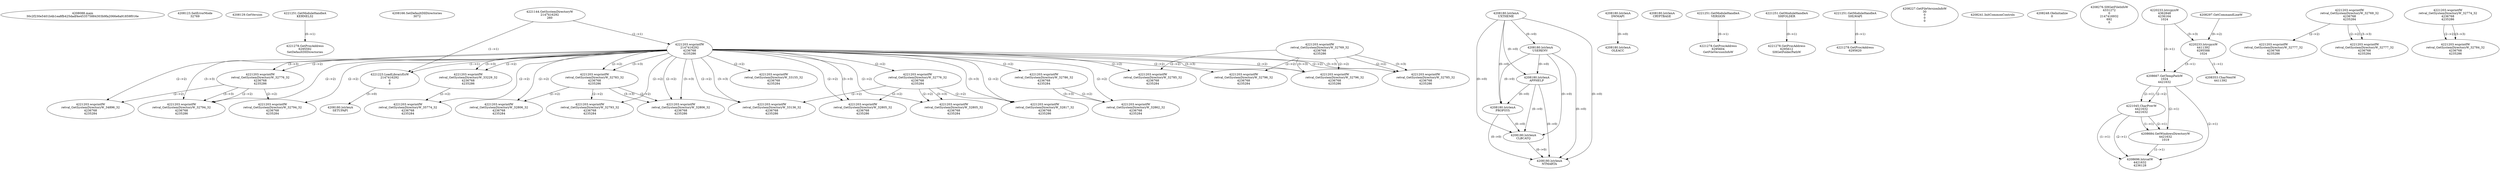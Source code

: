 // Global SCDG with merge call
digraph {
	0 [label="4208088.main
30c2f230e5401b4b1ea8fb425dadf4e453575884303b9fa2066e6a91859f016e"]
	1 [label="4208123.SetErrorMode
32769"]
	2 [label="4208129.GetVersion
"]
	3 [label="4221251.GetModuleHandleA
KERNEL32"]
	4 [label="4221278.GetProcAddress
6295592
SetDefaultDllDirectories"]
	3 -> 4 [label="(0-->1)"]
	5 [label="4208166.SetDefaultDllDirectories
3072"]
	6 [label="4221144.GetSystemDirectoryW
2147416292
260"]
	7 [label="4221203.wsprintfW
2147416292
4236768
4235286"]
	6 -> 7 [label="(1-->1)"]
	8 [label="4221223.LoadLibraryExW
2147416292
0
8"]
	6 -> 8 [label="(1-->1)"]
	7 -> 8 [label="(1-->1)"]
	9 [label="4208180.lstrlenA
UXTHEME"]
	10 [label="4208180.lstrlenA
USERENV"]
	9 -> 10 [label="(0-->0)"]
	11 [label="4208180.lstrlenA
SETUPAPI"]
	8 -> 11 [label="(3-->0)"]
	12 [label="4208180.lstrlenA
APPHELP"]
	9 -> 12 [label="(0-->0)"]
	10 -> 12 [label="(0-->0)"]
	13 [label="4208180.lstrlenA
PROPSYS"]
	9 -> 13 [label="(0-->0)"]
	10 -> 13 [label="(0-->0)"]
	12 -> 13 [label="(0-->0)"]
	14 [label="4208180.lstrlenA
DWMAPI"]
	15 [label="4208180.lstrlenA
CRYPTBASE"]
	16 [label="4208180.lstrlenA
OLEACC"]
	14 -> 16 [label="(0-->0)"]
	17 [label="4221203.wsprintfW
retval_GetSystemDirectoryW_32776_32
4236768
4235284"]
	7 -> 17 [label="(2-->2)"]
	18 [label="4221203.wsprintfW
retval_GetSystemDirectoryW_33136_32
4236768
4235286"]
	7 -> 18 [label="(2-->2)"]
	17 -> 18 [label="(2-->2)"]
	7 -> 18 [label="(3-->3)"]
	19 [label="4208180.lstrlenA
CLBCATQ"]
	9 -> 19 [label="(0-->0)"]
	10 -> 19 [label="(0-->0)"]
	12 -> 19 [label="(0-->0)"]
	13 -> 19 [label="(0-->0)"]
	20 [label="4208180.lstrlenA
NTMARTA"]
	9 -> 20 [label="(0-->0)"]
	10 -> 20 [label="(0-->0)"]
	12 -> 20 [label="(0-->0)"]
	13 -> 20 [label="(0-->0)"]
	19 -> 20 [label="(0-->0)"]
	21 [label="4221251.GetModuleHandleA
VERSION"]
	22 [label="4221278.GetProcAddress
6295604
GetFileVersionInfoW"]
	21 -> 22 [label="(0-->1)"]
	23 [label="4221251.GetModuleHandleA
SHFOLDER"]
	24 [label="4221278.GetProcAddress
6295612
SHGetFolderPathW"]
	23 -> 24 [label="(0-->1)"]
	25 [label="4221251.GetModuleHandleA
SHLWAPI"]
	26 [label="4221278.GetProcAddress
6295620
"]
	25 -> 26 [label="(0-->1)"]
	27 [label="4208227.GetFileVersionInfoW
30
0
0
0"]
	28 [label="4208241.InitCommonControls
"]
	29 [label="4208248.OleInitialize
0"]
	30 [label="4208276.SHGetFileInfoW
4331272
0
2147416932
692
0"]
	31 [label="4220233.lstrcpynW
4362848
4236164
1024"]
	32 [label="4208297.GetCommandLineW
"]
	33 [label="4220233.lstrcpynW
4411392
6295588
1024"]
	32 -> 33 [label="(0-->2)"]
	31 -> 33 [label="(3-->3)"]
	34 [label="4208353.CharNextW
4411392"]
	33 -> 34 [label="(1-->1)"]
	35 [label="4208667.GetTempPathW
1024
4421632"]
	31 -> 35 [label="(3-->1)"]
	33 -> 35 [label="(3-->1)"]
	36 [label="4221045.CharPrevW
4421632
4421632"]
	35 -> 36 [label="(2-->1)"]
	35 -> 36 [label="(2-->2)"]
	37 [label="4208684.GetWindowsDirectoryW
4421632
1019"]
	35 -> 37 [label="(2-->1)"]
	36 -> 37 [label="(1-->1)"]
	36 -> 37 [label="(2-->1)"]
	38 [label="4208696.lstrcatW
4421632
4236128"]
	35 -> 38 [label="(2-->1)"]
	36 -> 38 [label="(1-->1)"]
	36 -> 38 [label="(2-->1)"]
	37 -> 38 [label="(1-->1)"]
	39 [label="4221203.wsprintfW
retval_GetSystemDirectoryW_32776_32
4236768
4235286"]
	7 -> 39 [label="(2-->2)"]
	7 -> 39 [label="(3-->3)"]
	40 [label="4221203.wsprintfW
retval_GetSystemDirectoryW_34896_32
4236768
4235284"]
	7 -> 40 [label="(2-->2)"]
	39 -> 40 [label="(2-->2)"]
	41 [label="4221203.wsprintfW
retval_GetSystemDirectoryW_33229_32
4236768
4235286"]
	7 -> 41 [label="(2-->2)"]
	7 -> 41 [label="(3-->3)"]
	42 [label="4221203.wsprintfW
retval_GetSystemDirectoryW_35774_32
4236768
4235284"]
	7 -> 42 [label="(2-->2)"]
	41 -> 42 [label="(2-->2)"]
	43 [label="4221203.wsprintfW
retval_GetSystemDirectoryW_32783_32
4236768
4235286"]
	7 -> 43 [label="(2-->2)"]
	7 -> 43 [label="(3-->3)"]
	44 [label="4221203.wsprintfW
retval_GetSystemDirectoryW_32806_32
4236768
4235284"]
	7 -> 44 [label="(2-->2)"]
	43 -> 44 [label="(2-->2)"]
	45 [label="4221203.wsprintfW
retval_GetSystemDirectoryW_33155_32
4236768
4235284"]
	7 -> 45 [label="(2-->2)"]
	46 [label="4221203.wsprintfW
retval_GetSystemDirectoryW_32769_32
4236768
4235284"]
	47 [label="4221203.wsprintfW
retval_GetSystemDirectoryW_32777_32
4236768
4235286"]
	46 -> 47 [label="(2-->2)"]
	48 [label="4221203.wsprintfW
retval_GetSystemDirectoryW_32777_32
4236768
4235284"]
	46 -> 48 [label="(2-->2)"]
	46 -> 48 [label="(3-->3)"]
	49 [label="4221203.wsprintfW
retval_GetSystemDirectoryW_32769_32
4236768
4235286"]
	50 [label="4221203.wsprintfW
retval_GetSystemDirectoryW_32785_32
4236768
4235284"]
	7 -> 50 [label="(2-->2)"]
	49 -> 50 [label="(2-->2)"]
	51 [label="4221203.wsprintfW
retval_GetSystemDirectoryW_32794_32
4236768
4235286"]
	7 -> 51 [label="(2-->2)"]
	39 -> 51 [label="(2-->2)"]
	7 -> 51 [label="(3-->3)"]
	39 -> 51 [label="(3-->3)"]
	52 [label="4221203.wsprintfW
retval_GetSystemDirectoryW_32805_32
4236768
4235286"]
	7 -> 52 [label="(2-->2)"]
	17 -> 52 [label="(2-->2)"]
	7 -> 52 [label="(3-->3)"]
	53 [label="4221203.wsprintfW
retval_GetSystemDirectoryW_32796_32
4236768
4235284"]
	7 -> 53 [label="(2-->2)"]
	49 -> 53 [label="(2-->2)"]
	54 [label="4221203.wsprintfW
retval_GetSystemDirectoryW_32774_32
4236768
4235286"]
	55 [label="4221203.wsprintfW
retval_GetSystemDirectoryW_32784_32
4236768
4235286"]
	54 -> 55 [label="(2-->2)"]
	54 -> 55 [label="(3-->3)"]
	56 [label="4221203.wsprintfW
retval_GetSystemDirectoryW_32817_32
4236768
4235286"]
	7 -> 56 [label="(2-->2)"]
	17 -> 56 [label="(2-->2)"]
	7 -> 56 [label="(3-->3)"]
	57 [label="4221203.wsprintfW
retval_GetSystemDirectoryW_32794_32
4236768
4235284"]
	7 -> 57 [label="(2-->2)"]
	39 -> 57 [label="(2-->2)"]
	58 [label="4221203.wsprintfW
retval_GetSystemDirectoryW_32796_32
4236768
4235286"]
	7 -> 58 [label="(2-->2)"]
	49 -> 58 [label="(2-->2)"]
	7 -> 58 [label="(3-->3)"]
	49 -> 58 [label="(3-->3)"]
	59 [label="4221203.wsprintfW
retval_GetSystemDirectoryW_32785_32
4236768
4235286"]
	7 -> 59 [label="(2-->2)"]
	49 -> 59 [label="(2-->2)"]
	7 -> 59 [label="(3-->3)"]
	49 -> 59 [label="(3-->3)"]
	60 [label="4221203.wsprintfW
retval_GetSystemDirectoryW_32793_32
4236768
4235284"]
	7 -> 60 [label="(2-->2)"]
	43 -> 60 [label="(2-->2)"]
	61 [label="4221203.wsprintfW
retval_GetSystemDirectoryW_32805_32
4236768
4235284"]
	7 -> 61 [label="(2-->2)"]
	17 -> 61 [label="(2-->2)"]
	17 -> 61 [label="(3-->3)"]
	62 [label="4221203.wsprintfW
retval_GetSystemDirectoryW_32806_32
4236768
4235286"]
	7 -> 62 [label="(2-->2)"]
	43 -> 62 [label="(2-->2)"]
	7 -> 62 [label="(3-->3)"]
	43 -> 62 [label="(3-->3)"]
	63 [label="4221203.wsprintfW
retval_GetSystemDirectoryW_32786_32
4236768
4235284"]
	7 -> 63 [label="(2-->2)"]
	64 [label="4221203.wsprintfW
retval_GetSystemDirectoryW_32862_32
4236768
4235284"]
	7 -> 64 [label="(2-->2)"]
	63 -> 64 [label="(2-->2)"]
	63 -> 64 [label="(3-->3)"]
}
